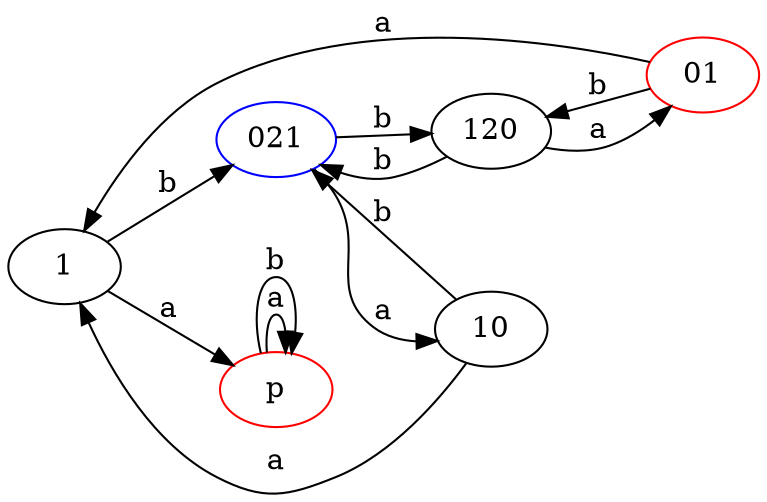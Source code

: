 digraph {
	rankdir=LR
	p [color=red]
	p -> p [label=a]
	p -> p [label=b]
	021 [color=blue]
	021 -> 10 [label=a]
	021 -> 120 [label=b]
	01 [color=red]
	01 -> 1 [label=a]
	01 -> 120 [label=b]
	1
	1 -> 021 [label=b]
	1 -> p [label=a]
	120
	120 -> 021 [label=b]
	120 -> 01 [label=a]
	10
	10 -> 021 [label=b]
	10 -> 1 [label=a]
}
